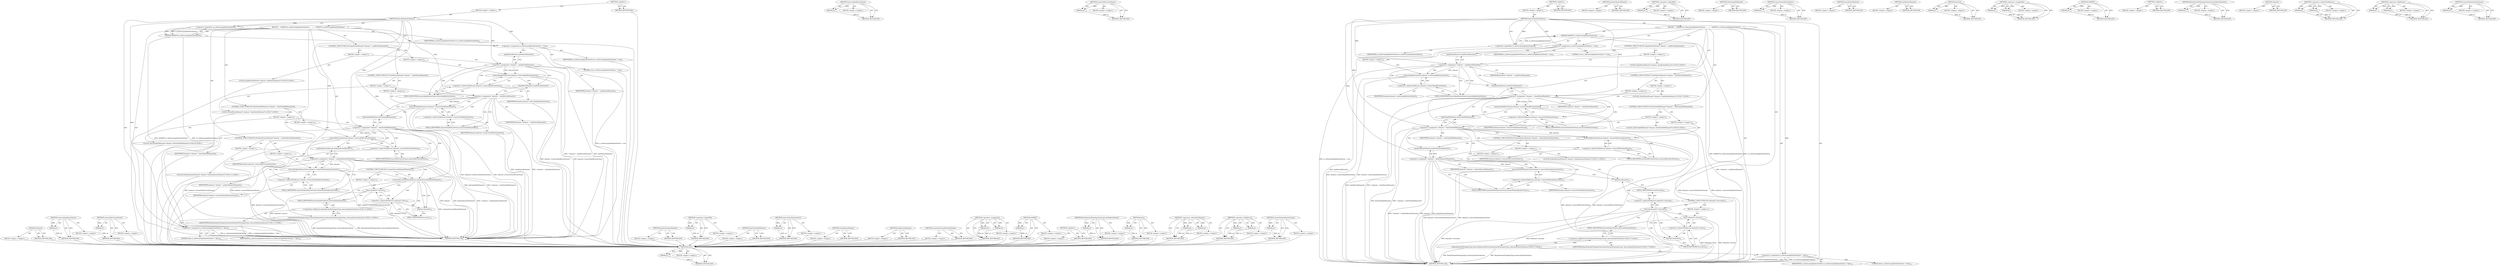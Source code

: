 digraph "removePickerIndicatorOwner" {
vulnerable_155 [label=<(METHOD,focus)>];
vulnerable_156 [label=<(PARAM,p1)>];
vulnerable_157 [label=<(BLOCK,&lt;empty&gt;,&lt;empty&gt;)>];
vulnerable_158 [label=<(METHOD_RETURN,ANY)>];
vulnerable_118 [label=<(METHOD,removeSpinButtonOwner)>];
vulnerable_119 [label=<(PARAM,p1)>];
vulnerable_120 [label=<(BLOCK,&lt;empty&gt;,&lt;empty&gt;)>];
vulnerable_121 [label=<(METHOD_RETURN,ANY)>];
vulnerable_137 [label=<(METHOD,removeEditControlOwner)>];
vulnerable_138 [label=<(PARAM,p1)>];
vulnerable_139 [label=<(BLOCK,&lt;empty&gt;,&lt;empty&gt;)>];
vulnerable_140 [label=<(METHOD_RETURN,ANY)>];
vulnerable_6 [label=<(METHOD,&lt;global&gt;)<SUB>1</SUB>>];
vulnerable_7 [label=<(BLOCK,&lt;empty&gt;,&lt;empty&gt;)<SUB>1</SUB>>];
vulnerable_8 [label=<(METHOD,destroyShadowSubtree)<SUB>1</SUB>>];
vulnerable_9 [label=<(BLOCK,{
    ASSERT(!m_isDestroyingShadowSubtree);
   ...,{
    ASSERT(!m_isDestroyingShadowSubtree);
   ...)<SUB>2</SUB>>];
vulnerable_10 [label=<(ASSERT,ASSERT(!m_isDestroyingShadowSubtree))<SUB>3</SUB>>];
vulnerable_11 [label=<(&lt;operator&gt;.logicalNot,!m_isDestroyingShadowSubtree)<SUB>3</SUB>>];
vulnerable_12 [label=<(IDENTIFIER,m_isDestroyingShadowSubtree,!m_isDestroyingShadowSubtree)<SUB>3</SUB>>];
vulnerable_13 [label=<(&lt;operator&gt;.assignment,m_isDestroyingShadowSubtree = true)<SUB>4</SUB>>];
vulnerable_14 [label=<(IDENTIFIER,m_isDestroyingShadowSubtree,m_isDestroyingShadowSubtree = true)<SUB>4</SUB>>];
vulnerable_15 [label=<(LITERAL,true,m_isDestroyingShadowSubtree = true)<SUB>4</SUB>>];
vulnerable_16 [label=<(CONTROL_STRUCTURE,IF,if (SpinButtonElement* element = spinButtonElement()))<SUB>5</SUB>>];
vulnerable_17 [label=<(BLOCK,&lt;empty&gt;,&lt;empty&gt;)<SUB>5</SUB>>];
vulnerable_18 [label="<(LOCAL,SpinButtonElement* element: SpinButtonElement*)<SUB>5</SUB>>"];
vulnerable_19 [label=<(&lt;operator&gt;.assignment,* element = spinButtonElement())<SUB>5</SUB>>];
vulnerable_20 [label=<(IDENTIFIER,element,* element = spinButtonElement())<SUB>5</SUB>>];
vulnerable_21 [label=<(spinButtonElement,spinButtonElement())<SUB>5</SUB>>];
vulnerable_22 [label=<(BLOCK,&lt;empty&gt;,&lt;empty&gt;)<SUB>6</SUB>>];
vulnerable_23 [label=<(removeSpinButtonOwner,element-&gt;removeSpinButtonOwner())<SUB>6</SUB>>];
vulnerable_24 [label=<(&lt;operator&gt;.indirectFieldAccess,element-&gt;removeSpinButtonOwner)<SUB>6</SUB>>];
vulnerable_25 [label=<(IDENTIFIER,element,element-&gt;removeSpinButtonOwner())<SUB>6</SUB>>];
vulnerable_26 [label=<(FIELD_IDENTIFIER,removeSpinButtonOwner,removeSpinButtonOwner)<SUB>6</SUB>>];
vulnerable_27 [label=<(CONTROL_STRUCTURE,IF,if (ClearButtonElement* element = clearButtonElement()))<SUB>7</SUB>>];
vulnerable_28 [label=<(BLOCK,&lt;empty&gt;,&lt;empty&gt;)<SUB>7</SUB>>];
vulnerable_29 [label="<(LOCAL,ClearButtonElement* element: ClearButtonElement*)<SUB>7</SUB>>"];
vulnerable_30 [label=<(&lt;operator&gt;.assignment,* element = clearButtonElement())<SUB>7</SUB>>];
vulnerable_31 [label=<(IDENTIFIER,element,* element = clearButtonElement())<SUB>7</SUB>>];
vulnerable_32 [label=<(clearButtonElement,clearButtonElement())<SUB>7</SUB>>];
vulnerable_33 [label=<(BLOCK,&lt;empty&gt;,&lt;empty&gt;)<SUB>8</SUB>>];
vulnerable_34 [label=<(removeClearButtonOwner,element-&gt;removeClearButtonOwner())<SUB>8</SUB>>];
vulnerable_35 [label=<(&lt;operator&gt;.indirectFieldAccess,element-&gt;removeClearButtonOwner)<SUB>8</SUB>>];
vulnerable_36 [label=<(IDENTIFIER,element,element-&gt;removeClearButtonOwner())<SUB>8</SUB>>];
vulnerable_37 [label=<(FIELD_IDENTIFIER,removeClearButtonOwner,removeClearButtonOwner)<SUB>8</SUB>>];
vulnerable_38 [label=<(CONTROL_STRUCTURE,IF,if (DateTimeEditElement* element = dateTimeEditElement()))<SUB>9</SUB>>];
vulnerable_39 [label=<(BLOCK,&lt;empty&gt;,&lt;empty&gt;)<SUB>9</SUB>>];
vulnerable_40 [label="<(LOCAL,DateTimeEditElement* element: DateTimeEditElement*)<SUB>9</SUB>>"];
vulnerable_41 [label=<(&lt;operator&gt;.assignment,* element = dateTimeEditElement())<SUB>9</SUB>>];
vulnerable_42 [label=<(IDENTIFIER,element,* element = dateTimeEditElement())<SUB>9</SUB>>];
vulnerable_43 [label=<(dateTimeEditElement,dateTimeEditElement())<SUB>9</SUB>>];
vulnerable_44 [label=<(BLOCK,&lt;empty&gt;,&lt;empty&gt;)<SUB>10</SUB>>];
vulnerable_45 [label=<(removeEditControlOwner,element-&gt;removeEditControlOwner())<SUB>10</SUB>>];
vulnerable_46 [label=<(&lt;operator&gt;.indirectFieldAccess,element-&gt;removeEditControlOwner)<SUB>10</SUB>>];
vulnerable_47 [label=<(IDENTIFIER,element,element-&gt;removeEditControlOwner())<SUB>10</SUB>>];
vulnerable_48 [label=<(FIELD_IDENTIFIER,removeEditControlOwner,removeEditControlOwner)<SUB>10</SUB>>];
vulnerable_49 [label=<(CONTROL_STRUCTURE,IF,if (PickerIndicatorElement* element = pickerIndicatorElement()))<SUB>11</SUB>>];
vulnerable_50 [label=<(BLOCK,&lt;empty&gt;,&lt;empty&gt;)<SUB>11</SUB>>];
vulnerable_51 [label="<(LOCAL,PickerIndicatorElement* element: PickerIndicatorElement*)<SUB>11</SUB>>"];
vulnerable_52 [label=<(&lt;operator&gt;.assignment,* element = pickerIndicatorElement())<SUB>11</SUB>>];
vulnerable_53 [label=<(IDENTIFIER,element,* element = pickerIndicatorElement())<SUB>11</SUB>>];
vulnerable_54 [label=<(pickerIndicatorElement,pickerIndicatorElement())<SUB>11</SUB>>];
vulnerable_55 [label=<(BLOCK,&lt;empty&gt;,&lt;empty&gt;)<SUB>12</SUB>>];
vulnerable_56 [label=<(removePickerIndicatorOwner,element-&gt;removePickerIndicatorOwner())<SUB>12</SUB>>];
vulnerable_57 [label=<(&lt;operator&gt;.indirectFieldAccess,element-&gt;removePickerIndicatorOwner)<SUB>12</SUB>>];
vulnerable_58 [label=<(IDENTIFIER,element,element-&gt;removePickerIndicatorOwner())<SUB>12</SUB>>];
vulnerable_59 [label=<(FIELD_IDENTIFIER,removePickerIndicatorOwner,removePickerIndicatorOwner)<SUB>12</SUB>>];
vulnerable_60 [label=<(CONTROL_STRUCTURE,IF,if (element()-&gt;focused()))<SUB>14</SUB>>];
vulnerable_61 [label=<(focused,element()-&gt;focused())<SUB>14</SUB>>];
vulnerable_62 [label=<(&lt;operator&gt;.indirectFieldAccess,element()-&gt;focused)<SUB>14</SUB>>];
vulnerable_63 [label=<(element,element())<SUB>14</SUB>>];
vulnerable_64 [label=<(FIELD_IDENTIFIER,focused,focused)<SUB>14</SUB>>];
vulnerable_65 [label=<(BLOCK,&lt;empty&gt;,&lt;empty&gt;)<SUB>15</SUB>>];
vulnerable_66 [label=<(focus,element()-&gt;focus())<SUB>15</SUB>>];
vulnerable_67 [label=<(&lt;operator&gt;.indirectFieldAccess,element()-&gt;focus)<SUB>15</SUB>>];
vulnerable_68 [label=<(element,element())<SUB>15</SUB>>];
vulnerable_69 [label=<(FIELD_IDENTIFIER,focus,focus)<SUB>15</SUB>>];
vulnerable_70 [label="<(BaseDateAndTimeInputType.destroyShadowSubtree,BaseDateAndTimeInputType::destroyShadowSubtree())<SUB>17</SUB>>"];
vulnerable_71 [label="<(&lt;operator&gt;.fieldAccess,BaseDateAndTimeInputType::destroyShadowSubtree)<SUB>17</SUB>>"];
vulnerable_72 [label="<(IDENTIFIER,BaseDateAndTimeInputType,BaseDateAndTimeInputType::destroyShadowSubtree())<SUB>17</SUB>>"];
vulnerable_73 [label=<(FIELD_IDENTIFIER,destroyShadowSubtree,destroyShadowSubtree)<SUB>17</SUB>>];
vulnerable_74 [label=<(&lt;operator&gt;.assignment,m_isDestroyingShadowSubtree = false)<SUB>18</SUB>>];
vulnerable_75 [label=<(IDENTIFIER,m_isDestroyingShadowSubtree,m_isDestroyingShadowSubtree = false)<SUB>18</SUB>>];
vulnerable_76 [label=<(LITERAL,false,m_isDestroyingShadowSubtree = false)<SUB>18</SUB>>];
vulnerable_77 [label=<(METHOD_RETURN,void)<SUB>1</SUB>>];
vulnerable_79 [label=<(METHOD_RETURN,ANY)<SUB>1</SUB>>];
vulnerable_141 [label=<(METHOD,pickerIndicatorElement)>];
vulnerable_142 [label=<(BLOCK,&lt;empty&gt;,&lt;empty&gt;)>];
vulnerable_143 [label=<(METHOD_RETURN,ANY)>];
vulnerable_106 [label=<(METHOD,&lt;operator&gt;.logicalNot)>];
vulnerable_107 [label=<(PARAM,p1)>];
vulnerable_108 [label=<(BLOCK,&lt;empty&gt;,&lt;empty&gt;)>];
vulnerable_109 [label=<(METHOD_RETURN,ANY)>];
vulnerable_134 [label=<(METHOD,dateTimeEditElement)>];
vulnerable_135 [label=<(BLOCK,&lt;empty&gt;,&lt;empty&gt;)>];
vulnerable_136 [label=<(METHOD_RETURN,ANY)>];
vulnerable_130 [label=<(METHOD,removeClearButtonOwner)>];
vulnerable_131 [label=<(PARAM,p1)>];
vulnerable_132 [label=<(BLOCK,&lt;empty&gt;,&lt;empty&gt;)>];
vulnerable_133 [label=<(METHOD_RETURN,ANY)>];
vulnerable_127 [label=<(METHOD,clearButtonElement)>];
vulnerable_128 [label=<(BLOCK,&lt;empty&gt;,&lt;empty&gt;)>];
vulnerable_129 [label=<(METHOD_RETURN,ANY)>];
vulnerable_115 [label=<(METHOD,spinButtonElement)>];
vulnerable_116 [label=<(BLOCK,&lt;empty&gt;,&lt;empty&gt;)>];
vulnerable_117 [label=<(METHOD_RETURN,ANY)>];
vulnerable_148 [label=<(METHOD,focused)>];
vulnerable_149 [label=<(PARAM,p1)>];
vulnerable_150 [label=<(BLOCK,&lt;empty&gt;,&lt;empty&gt;)>];
vulnerable_151 [label=<(METHOD_RETURN,ANY)>];
vulnerable_110 [label=<(METHOD,&lt;operator&gt;.assignment)>];
vulnerable_111 [label=<(PARAM,p1)>];
vulnerable_112 [label=<(PARAM,p2)>];
vulnerable_113 [label=<(BLOCK,&lt;empty&gt;,&lt;empty&gt;)>];
vulnerable_114 [label=<(METHOD_RETURN,ANY)>];
vulnerable_102 [label=<(METHOD,ASSERT)>];
vulnerable_103 [label=<(PARAM,p1)>];
vulnerable_104 [label=<(BLOCK,&lt;empty&gt;,&lt;empty&gt;)>];
vulnerable_105 [label=<(METHOD_RETURN,ANY)>];
vulnerable_96 [label=<(METHOD,&lt;global&gt;)<SUB>1</SUB>>];
vulnerable_97 [label=<(BLOCK,&lt;empty&gt;,&lt;empty&gt;)>];
vulnerable_98 [label=<(METHOD_RETURN,ANY)>];
vulnerable_159 [label=<(METHOD,BaseDateAndTimeInputType.destroyShadowSubtree)>];
vulnerable_160 [label=<(PARAM,p1)>];
vulnerable_161 [label=<(BLOCK,&lt;empty&gt;,&lt;empty&gt;)>];
vulnerable_162 [label=<(METHOD_RETURN,ANY)>];
vulnerable_152 [label=<(METHOD,element)>];
vulnerable_153 [label=<(BLOCK,&lt;empty&gt;,&lt;empty&gt;)>];
vulnerable_154 [label=<(METHOD_RETURN,ANY)>];
vulnerable_122 [label=<(METHOD,&lt;operator&gt;.indirectFieldAccess)>];
vulnerable_123 [label=<(PARAM,p1)>];
vulnerable_124 [label=<(PARAM,p2)>];
vulnerable_125 [label=<(BLOCK,&lt;empty&gt;,&lt;empty&gt;)>];
vulnerable_126 [label=<(METHOD_RETURN,ANY)>];
vulnerable_163 [label=<(METHOD,&lt;operator&gt;.fieldAccess)>];
vulnerable_164 [label=<(PARAM,p1)>];
vulnerable_165 [label=<(PARAM,p2)>];
vulnerable_166 [label=<(BLOCK,&lt;empty&gt;,&lt;empty&gt;)>];
vulnerable_167 [label=<(METHOD_RETURN,ANY)>];
vulnerable_144 [label=<(METHOD,removePickerIndicatorOwner)>];
vulnerable_145 [label=<(PARAM,p1)>];
vulnerable_146 [label=<(BLOCK,&lt;empty&gt;,&lt;empty&gt;)>];
vulnerable_147 [label=<(METHOD_RETURN,ANY)>];
fixed_152 [label=<(METHOD,element)>];
fixed_153 [label=<(BLOCK,&lt;empty&gt;,&lt;empty&gt;)>];
fixed_154 [label=<(METHOD_RETURN,ANY)>];
fixed_115 [label=<(METHOD,removeSpinButtonOwner)>];
fixed_116 [label=<(PARAM,p1)>];
fixed_117 [label=<(BLOCK,&lt;empty&gt;,&lt;empty&gt;)>];
fixed_118 [label=<(METHOD_RETURN,ANY)>];
fixed_134 [label=<(METHOD,removeEditControlOwner)>];
fixed_135 [label=<(PARAM,p1)>];
fixed_136 [label=<(BLOCK,&lt;empty&gt;,&lt;empty&gt;)>];
fixed_137 [label=<(METHOD_RETURN,ANY)>];
fixed_6 [label=<(METHOD,&lt;global&gt;)<SUB>1</SUB>>];
fixed_7 [label=<(BLOCK,&lt;empty&gt;,&lt;empty&gt;)<SUB>1</SUB>>];
fixed_8 [label=<(METHOD,destroyShadowSubtree)<SUB>1</SUB>>];
fixed_9 [label=<(BLOCK,{
    ASSERT(!m_isDestroyingShadowSubtree);
   ...,{
    ASSERT(!m_isDestroyingShadowSubtree);
   ...)<SUB>2</SUB>>];
fixed_10 [label=<(ASSERT,ASSERT(!m_isDestroyingShadowSubtree))<SUB>3</SUB>>];
fixed_11 [label=<(&lt;operator&gt;.logicalNot,!m_isDestroyingShadowSubtree)<SUB>3</SUB>>];
fixed_12 [label=<(IDENTIFIER,m_isDestroyingShadowSubtree,!m_isDestroyingShadowSubtree)<SUB>3</SUB>>];
fixed_13 [label=<(&lt;operator&gt;.assignment,m_isDestroyingShadowSubtree = true)<SUB>4</SUB>>];
fixed_14 [label=<(IDENTIFIER,m_isDestroyingShadowSubtree,m_isDestroyingShadowSubtree = true)<SUB>4</SUB>>];
fixed_15 [label=<(LITERAL,true,m_isDestroyingShadowSubtree = true)<SUB>4</SUB>>];
fixed_16 [label=<(CONTROL_STRUCTURE,IF,if (SpinButtonElement* element = spinButtonElement()))<SUB>5</SUB>>];
fixed_17 [label=<(BLOCK,&lt;empty&gt;,&lt;empty&gt;)<SUB>5</SUB>>];
fixed_18 [label="<(LOCAL,SpinButtonElement* element: SpinButtonElement*)<SUB>5</SUB>>"];
fixed_19 [label=<(&lt;operator&gt;.assignment,* element = spinButtonElement())<SUB>5</SUB>>];
fixed_20 [label=<(IDENTIFIER,element,* element = spinButtonElement())<SUB>5</SUB>>];
fixed_21 [label=<(spinButtonElement,spinButtonElement())<SUB>5</SUB>>];
fixed_22 [label=<(BLOCK,&lt;empty&gt;,&lt;empty&gt;)<SUB>6</SUB>>];
fixed_23 [label=<(removeSpinButtonOwner,element-&gt;removeSpinButtonOwner())<SUB>6</SUB>>];
fixed_24 [label=<(&lt;operator&gt;.indirectFieldAccess,element-&gt;removeSpinButtonOwner)<SUB>6</SUB>>];
fixed_25 [label=<(IDENTIFIER,element,element-&gt;removeSpinButtonOwner())<SUB>6</SUB>>];
fixed_26 [label=<(FIELD_IDENTIFIER,removeSpinButtonOwner,removeSpinButtonOwner)<SUB>6</SUB>>];
fixed_27 [label=<(CONTROL_STRUCTURE,IF,if (ClearButtonElement* element = clearButtonElement()))<SUB>7</SUB>>];
fixed_28 [label=<(BLOCK,&lt;empty&gt;,&lt;empty&gt;)<SUB>7</SUB>>];
fixed_29 [label="<(LOCAL,ClearButtonElement* element: ClearButtonElement*)<SUB>7</SUB>>"];
fixed_30 [label=<(&lt;operator&gt;.assignment,* element = clearButtonElement())<SUB>7</SUB>>];
fixed_31 [label=<(IDENTIFIER,element,* element = clearButtonElement())<SUB>7</SUB>>];
fixed_32 [label=<(clearButtonElement,clearButtonElement())<SUB>7</SUB>>];
fixed_33 [label=<(BLOCK,&lt;empty&gt;,&lt;empty&gt;)<SUB>8</SUB>>];
fixed_34 [label=<(removeClearButtonOwner,element-&gt;removeClearButtonOwner())<SUB>8</SUB>>];
fixed_35 [label=<(&lt;operator&gt;.indirectFieldAccess,element-&gt;removeClearButtonOwner)<SUB>8</SUB>>];
fixed_36 [label=<(IDENTIFIER,element,element-&gt;removeClearButtonOwner())<SUB>8</SUB>>];
fixed_37 [label=<(FIELD_IDENTIFIER,removeClearButtonOwner,removeClearButtonOwner)<SUB>8</SUB>>];
fixed_38 [label=<(CONTROL_STRUCTURE,IF,if (DateTimeEditElement* element = dateTimeEditElement()))<SUB>9</SUB>>];
fixed_39 [label=<(BLOCK,&lt;empty&gt;,&lt;empty&gt;)<SUB>9</SUB>>];
fixed_40 [label="<(LOCAL,DateTimeEditElement* element: DateTimeEditElement*)<SUB>9</SUB>>"];
fixed_41 [label=<(&lt;operator&gt;.assignment,* element = dateTimeEditElement())<SUB>9</SUB>>];
fixed_42 [label=<(IDENTIFIER,element,* element = dateTimeEditElement())<SUB>9</SUB>>];
fixed_43 [label=<(dateTimeEditElement,dateTimeEditElement())<SUB>9</SUB>>];
fixed_44 [label=<(BLOCK,&lt;empty&gt;,&lt;empty&gt;)<SUB>10</SUB>>];
fixed_45 [label=<(removeEditControlOwner,element-&gt;removeEditControlOwner())<SUB>10</SUB>>];
fixed_46 [label=<(&lt;operator&gt;.indirectFieldAccess,element-&gt;removeEditControlOwner)<SUB>10</SUB>>];
fixed_47 [label=<(IDENTIFIER,element,element-&gt;removeEditControlOwner())<SUB>10</SUB>>];
fixed_48 [label=<(FIELD_IDENTIFIER,removeEditControlOwner,removeEditControlOwner)<SUB>10</SUB>>];
fixed_49 [label=<(CONTROL_STRUCTURE,IF,if (PickerIndicatorElement* element = pickerIndicatorElement()))<SUB>11</SUB>>];
fixed_50 [label=<(BLOCK,&lt;empty&gt;,&lt;empty&gt;)<SUB>11</SUB>>];
fixed_51 [label="<(LOCAL,PickerIndicatorElement* element: PickerIndicatorElement*)<SUB>11</SUB>>"];
fixed_52 [label=<(&lt;operator&gt;.assignment,* element = pickerIndicatorElement())<SUB>11</SUB>>];
fixed_53 [label=<(IDENTIFIER,element,* element = pickerIndicatorElement())<SUB>11</SUB>>];
fixed_54 [label=<(pickerIndicatorElement,pickerIndicatorElement())<SUB>11</SUB>>];
fixed_55 [label=<(BLOCK,&lt;empty&gt;,&lt;empty&gt;)<SUB>12</SUB>>];
fixed_56 [label=<(removePickerIndicatorOwner,element-&gt;removePickerIndicatorOwner())<SUB>12</SUB>>];
fixed_57 [label=<(&lt;operator&gt;.indirectFieldAccess,element-&gt;removePickerIndicatorOwner)<SUB>12</SUB>>];
fixed_58 [label=<(IDENTIFIER,element,element-&gt;removePickerIndicatorOwner())<SUB>12</SUB>>];
fixed_59 [label=<(FIELD_IDENTIFIER,removePickerIndicatorOwner,removePickerIndicatorOwner)<SUB>12</SUB>>];
fixed_60 [label=<(CONTROL_STRUCTURE,IF,if (containsFocusedShadowElement()))<SUB>14</SUB>>];
fixed_61 [label=<(containsFocusedShadowElement,containsFocusedShadowElement())<SUB>14</SUB>>];
fixed_62 [label=<(BLOCK,&lt;empty&gt;,&lt;empty&gt;)<SUB>15</SUB>>];
fixed_63 [label=<(focus,element()-&gt;focus())<SUB>15</SUB>>];
fixed_64 [label=<(&lt;operator&gt;.indirectFieldAccess,element()-&gt;focus)<SUB>15</SUB>>];
fixed_65 [label=<(element,element())<SUB>15</SUB>>];
fixed_66 [label=<(FIELD_IDENTIFIER,focus,focus)<SUB>15</SUB>>];
fixed_67 [label="<(BaseDateAndTimeInputType.destroyShadowSubtree,BaseDateAndTimeInputType::destroyShadowSubtree())<SUB>17</SUB>>"];
fixed_68 [label="<(&lt;operator&gt;.fieldAccess,BaseDateAndTimeInputType::destroyShadowSubtree)<SUB>17</SUB>>"];
fixed_69 [label="<(IDENTIFIER,BaseDateAndTimeInputType,BaseDateAndTimeInputType::destroyShadowSubtree())<SUB>17</SUB>>"];
fixed_70 [label=<(FIELD_IDENTIFIER,destroyShadowSubtree,destroyShadowSubtree)<SUB>17</SUB>>];
fixed_71 [label=<(&lt;operator&gt;.assignment,m_isDestroyingShadowSubtree = false)<SUB>18</SUB>>];
fixed_72 [label=<(IDENTIFIER,m_isDestroyingShadowSubtree,m_isDestroyingShadowSubtree = false)<SUB>18</SUB>>];
fixed_73 [label=<(LITERAL,false,m_isDestroyingShadowSubtree = false)<SUB>18</SUB>>];
fixed_74 [label=<(METHOD_RETURN,void)<SUB>1</SUB>>];
fixed_76 [label=<(METHOD_RETURN,ANY)<SUB>1</SUB>>];
fixed_138 [label=<(METHOD,pickerIndicatorElement)>];
fixed_139 [label=<(BLOCK,&lt;empty&gt;,&lt;empty&gt;)>];
fixed_140 [label=<(METHOD_RETURN,ANY)>];
fixed_103 [label=<(METHOD,&lt;operator&gt;.logicalNot)>];
fixed_104 [label=<(PARAM,p1)>];
fixed_105 [label=<(BLOCK,&lt;empty&gt;,&lt;empty&gt;)>];
fixed_106 [label=<(METHOD_RETURN,ANY)>];
fixed_131 [label=<(METHOD,dateTimeEditElement)>];
fixed_132 [label=<(BLOCK,&lt;empty&gt;,&lt;empty&gt;)>];
fixed_133 [label=<(METHOD_RETURN,ANY)>];
fixed_127 [label=<(METHOD,removeClearButtonOwner)>];
fixed_128 [label=<(PARAM,p1)>];
fixed_129 [label=<(BLOCK,&lt;empty&gt;,&lt;empty&gt;)>];
fixed_130 [label=<(METHOD_RETURN,ANY)>];
fixed_124 [label=<(METHOD,clearButtonElement)>];
fixed_125 [label=<(BLOCK,&lt;empty&gt;,&lt;empty&gt;)>];
fixed_126 [label=<(METHOD_RETURN,ANY)>];
fixed_112 [label=<(METHOD,spinButtonElement)>];
fixed_113 [label=<(BLOCK,&lt;empty&gt;,&lt;empty&gt;)>];
fixed_114 [label=<(METHOD_RETURN,ANY)>];
fixed_145 [label=<(METHOD,containsFocusedShadowElement)>];
fixed_146 [label=<(BLOCK,&lt;empty&gt;,&lt;empty&gt;)>];
fixed_147 [label=<(METHOD_RETURN,ANY)>];
fixed_107 [label=<(METHOD,&lt;operator&gt;.assignment)>];
fixed_108 [label=<(PARAM,p1)>];
fixed_109 [label=<(PARAM,p2)>];
fixed_110 [label=<(BLOCK,&lt;empty&gt;,&lt;empty&gt;)>];
fixed_111 [label=<(METHOD_RETURN,ANY)>];
fixed_99 [label=<(METHOD,ASSERT)>];
fixed_100 [label=<(PARAM,p1)>];
fixed_101 [label=<(BLOCK,&lt;empty&gt;,&lt;empty&gt;)>];
fixed_102 [label=<(METHOD_RETURN,ANY)>];
fixed_93 [label=<(METHOD,&lt;global&gt;)<SUB>1</SUB>>];
fixed_94 [label=<(BLOCK,&lt;empty&gt;,&lt;empty&gt;)>];
fixed_95 [label=<(METHOD_RETURN,ANY)>];
fixed_155 [label=<(METHOD,BaseDateAndTimeInputType.destroyShadowSubtree)>];
fixed_156 [label=<(PARAM,p1)>];
fixed_157 [label=<(BLOCK,&lt;empty&gt;,&lt;empty&gt;)>];
fixed_158 [label=<(METHOD_RETURN,ANY)>];
fixed_148 [label=<(METHOD,focus)>];
fixed_149 [label=<(PARAM,p1)>];
fixed_150 [label=<(BLOCK,&lt;empty&gt;,&lt;empty&gt;)>];
fixed_151 [label=<(METHOD_RETURN,ANY)>];
fixed_119 [label=<(METHOD,&lt;operator&gt;.indirectFieldAccess)>];
fixed_120 [label=<(PARAM,p1)>];
fixed_121 [label=<(PARAM,p2)>];
fixed_122 [label=<(BLOCK,&lt;empty&gt;,&lt;empty&gt;)>];
fixed_123 [label=<(METHOD_RETURN,ANY)>];
fixed_159 [label=<(METHOD,&lt;operator&gt;.fieldAccess)>];
fixed_160 [label=<(PARAM,p1)>];
fixed_161 [label=<(PARAM,p2)>];
fixed_162 [label=<(BLOCK,&lt;empty&gt;,&lt;empty&gt;)>];
fixed_163 [label=<(METHOD_RETURN,ANY)>];
fixed_141 [label=<(METHOD,removePickerIndicatorOwner)>];
fixed_142 [label=<(PARAM,p1)>];
fixed_143 [label=<(BLOCK,&lt;empty&gt;,&lt;empty&gt;)>];
fixed_144 [label=<(METHOD_RETURN,ANY)>];
vulnerable_155 -> vulnerable_156  [key=0, label="AST: "];
vulnerable_155 -> vulnerable_156  [key=1, label="DDG: "];
vulnerable_155 -> vulnerable_157  [key=0, label="AST: "];
vulnerable_155 -> vulnerable_158  [key=0, label="AST: "];
vulnerable_155 -> vulnerable_158  [key=1, label="CFG: "];
vulnerable_156 -> vulnerable_158  [key=0, label="DDG: p1"];
vulnerable_118 -> vulnerable_119  [key=0, label="AST: "];
vulnerable_118 -> vulnerable_119  [key=1, label="DDG: "];
vulnerable_118 -> vulnerable_120  [key=0, label="AST: "];
vulnerable_118 -> vulnerable_121  [key=0, label="AST: "];
vulnerable_118 -> vulnerable_121  [key=1, label="CFG: "];
vulnerable_119 -> vulnerable_121  [key=0, label="DDG: p1"];
vulnerable_137 -> vulnerable_138  [key=0, label="AST: "];
vulnerable_137 -> vulnerable_138  [key=1, label="DDG: "];
vulnerable_137 -> vulnerable_139  [key=0, label="AST: "];
vulnerable_137 -> vulnerable_140  [key=0, label="AST: "];
vulnerable_137 -> vulnerable_140  [key=1, label="CFG: "];
vulnerable_138 -> vulnerable_140  [key=0, label="DDG: p1"];
vulnerable_6 -> vulnerable_7  [key=0, label="AST: "];
vulnerable_6 -> vulnerable_79  [key=0, label="AST: "];
vulnerable_6 -> vulnerable_79  [key=1, label="CFG: "];
vulnerable_7 -> vulnerable_8  [key=0, label="AST: "];
vulnerable_8 -> vulnerable_9  [key=0, label="AST: "];
vulnerable_8 -> vulnerable_77  [key=0, label="AST: "];
vulnerable_8 -> vulnerable_11  [key=0, label="CFG: "];
vulnerable_8 -> vulnerable_11  [key=1, label="DDG: "];
vulnerable_8 -> vulnerable_13  [key=0, label="DDG: "];
vulnerable_8 -> vulnerable_74  [key=0, label="DDG: "];
vulnerable_8 -> vulnerable_19  [key=0, label="DDG: "];
vulnerable_8 -> vulnerable_30  [key=0, label="DDG: "];
vulnerable_8 -> vulnerable_41  [key=0, label="DDG: "];
vulnerable_8 -> vulnerable_52  [key=0, label="DDG: "];
vulnerable_9 -> vulnerable_10  [key=0, label="AST: "];
vulnerable_9 -> vulnerable_13  [key=0, label="AST: "];
vulnerable_9 -> vulnerable_16  [key=0, label="AST: "];
vulnerable_9 -> vulnerable_27  [key=0, label="AST: "];
vulnerable_9 -> vulnerable_38  [key=0, label="AST: "];
vulnerable_9 -> vulnerable_49  [key=0, label="AST: "];
vulnerable_9 -> vulnerable_60  [key=0, label="AST: "];
vulnerable_9 -> vulnerable_70  [key=0, label="AST: "];
vulnerable_9 -> vulnerable_74  [key=0, label="AST: "];
vulnerable_10 -> vulnerable_11  [key=0, label="AST: "];
vulnerable_10 -> vulnerable_13  [key=0, label="CFG: "];
vulnerable_10 -> vulnerable_77  [key=0, label="DDG: !m_isDestroyingShadowSubtree"];
vulnerable_10 -> vulnerable_77  [key=1, label="DDG: ASSERT(!m_isDestroyingShadowSubtree)"];
vulnerable_11 -> vulnerable_12  [key=0, label="AST: "];
vulnerable_11 -> vulnerable_10  [key=0, label="CFG: "];
vulnerable_11 -> vulnerable_10  [key=1, label="DDG: m_isDestroyingShadowSubtree"];
vulnerable_13 -> vulnerable_14  [key=0, label="AST: "];
vulnerable_13 -> vulnerable_15  [key=0, label="AST: "];
vulnerable_13 -> vulnerable_21  [key=0, label="CFG: "];
vulnerable_13 -> vulnerable_77  [key=0, label="DDG: m_isDestroyingShadowSubtree = true"];
vulnerable_16 -> vulnerable_17  [key=0, label="AST: "];
vulnerable_16 -> vulnerable_22  [key=0, label="AST: "];
vulnerable_17 -> vulnerable_18  [key=0, label="AST: "];
vulnerable_17 -> vulnerable_19  [key=0, label="AST: "];
vulnerable_19 -> vulnerable_20  [key=0, label="AST: "];
vulnerable_19 -> vulnerable_21  [key=0, label="AST: "];
vulnerable_19 -> vulnerable_26  [key=0, label="CFG: "];
vulnerable_19 -> vulnerable_26  [key=1, label="CDG: "];
vulnerable_19 -> vulnerable_32  [key=0, label="CFG: "];
vulnerable_19 -> vulnerable_77  [key=0, label="DDG: spinButtonElement()"];
vulnerable_19 -> vulnerable_77  [key=1, label="DDG: * element = spinButtonElement()"];
vulnerable_19 -> vulnerable_23  [key=0, label="DDG: element"];
vulnerable_19 -> vulnerable_23  [key=1, label="CDG: "];
vulnerable_19 -> vulnerable_24  [key=0, label="CDG: "];
vulnerable_21 -> vulnerable_19  [key=0, label="CFG: "];
vulnerable_22 -> vulnerable_23  [key=0, label="AST: "];
vulnerable_23 -> vulnerable_24  [key=0, label="AST: "];
vulnerable_23 -> vulnerable_32  [key=0, label="CFG: "];
vulnerable_23 -> vulnerable_77  [key=0, label="DDG: element-&gt;removeSpinButtonOwner"];
vulnerable_23 -> vulnerable_77  [key=1, label="DDG: element-&gt;removeSpinButtonOwner()"];
vulnerable_24 -> vulnerable_25  [key=0, label="AST: "];
vulnerable_24 -> vulnerable_26  [key=0, label="AST: "];
vulnerable_24 -> vulnerable_23  [key=0, label="CFG: "];
vulnerable_26 -> vulnerable_24  [key=0, label="CFG: "];
vulnerable_27 -> vulnerable_28  [key=0, label="AST: "];
vulnerable_27 -> vulnerable_33  [key=0, label="AST: "];
vulnerable_28 -> vulnerable_29  [key=0, label="AST: "];
vulnerable_28 -> vulnerable_30  [key=0, label="AST: "];
vulnerable_30 -> vulnerable_31  [key=0, label="AST: "];
vulnerable_30 -> vulnerable_32  [key=0, label="AST: "];
vulnerable_30 -> vulnerable_37  [key=0, label="CFG: "];
vulnerable_30 -> vulnerable_37  [key=1, label="CDG: "];
vulnerable_30 -> vulnerable_43  [key=0, label="CFG: "];
vulnerable_30 -> vulnerable_77  [key=0, label="DDG: clearButtonElement()"];
vulnerable_30 -> vulnerable_77  [key=1, label="DDG: * element = clearButtonElement()"];
vulnerable_30 -> vulnerable_34  [key=0, label="DDG: element"];
vulnerable_30 -> vulnerable_34  [key=1, label="CDG: "];
vulnerable_30 -> vulnerable_35  [key=0, label="CDG: "];
vulnerable_32 -> vulnerable_30  [key=0, label="CFG: "];
vulnerable_33 -> vulnerable_34  [key=0, label="AST: "];
vulnerable_34 -> vulnerable_35  [key=0, label="AST: "];
vulnerable_34 -> vulnerable_43  [key=0, label="CFG: "];
vulnerable_34 -> vulnerable_77  [key=0, label="DDG: element-&gt;removeClearButtonOwner"];
vulnerable_34 -> vulnerable_77  [key=1, label="DDG: element-&gt;removeClearButtonOwner()"];
vulnerable_35 -> vulnerable_36  [key=0, label="AST: "];
vulnerable_35 -> vulnerable_37  [key=0, label="AST: "];
vulnerable_35 -> vulnerable_34  [key=0, label="CFG: "];
vulnerable_37 -> vulnerable_35  [key=0, label="CFG: "];
vulnerable_38 -> vulnerable_39  [key=0, label="AST: "];
vulnerable_38 -> vulnerable_44  [key=0, label="AST: "];
vulnerable_39 -> vulnerable_40  [key=0, label="AST: "];
vulnerable_39 -> vulnerable_41  [key=0, label="AST: "];
vulnerable_41 -> vulnerable_42  [key=0, label="AST: "];
vulnerable_41 -> vulnerable_43  [key=0, label="AST: "];
vulnerable_41 -> vulnerable_48  [key=0, label="CFG: "];
vulnerable_41 -> vulnerable_48  [key=1, label="CDG: "];
vulnerable_41 -> vulnerable_54  [key=0, label="CFG: "];
vulnerable_41 -> vulnerable_77  [key=0, label="DDG: dateTimeEditElement()"];
vulnerable_41 -> vulnerable_77  [key=1, label="DDG: * element = dateTimeEditElement()"];
vulnerable_41 -> vulnerable_45  [key=0, label="DDG: element"];
vulnerable_41 -> vulnerable_45  [key=1, label="CDG: "];
vulnerable_41 -> vulnerable_46  [key=0, label="CDG: "];
vulnerable_43 -> vulnerable_41  [key=0, label="CFG: "];
vulnerable_44 -> vulnerable_45  [key=0, label="AST: "];
vulnerable_45 -> vulnerable_46  [key=0, label="AST: "];
vulnerable_45 -> vulnerable_54  [key=0, label="CFG: "];
vulnerable_45 -> vulnerable_77  [key=0, label="DDG: element-&gt;removeEditControlOwner"];
vulnerable_45 -> vulnerable_77  [key=1, label="DDG: element-&gt;removeEditControlOwner()"];
vulnerable_46 -> vulnerable_47  [key=0, label="AST: "];
vulnerable_46 -> vulnerable_48  [key=0, label="AST: "];
vulnerable_46 -> vulnerable_45  [key=0, label="CFG: "];
vulnerable_48 -> vulnerable_46  [key=0, label="CFG: "];
vulnerable_49 -> vulnerable_50  [key=0, label="AST: "];
vulnerable_49 -> vulnerable_55  [key=0, label="AST: "];
vulnerable_50 -> vulnerable_51  [key=0, label="AST: "];
vulnerable_50 -> vulnerable_52  [key=0, label="AST: "];
vulnerable_52 -> vulnerable_53  [key=0, label="AST: "];
vulnerable_52 -> vulnerable_54  [key=0, label="AST: "];
vulnerable_52 -> vulnerable_63  [key=0, label="CFG: "];
vulnerable_52 -> vulnerable_59  [key=0, label="CFG: "];
vulnerable_52 -> vulnerable_59  [key=1, label="CDG: "];
vulnerable_52 -> vulnerable_77  [key=0, label="DDG: element"];
vulnerable_52 -> vulnerable_77  [key=1, label="DDG: pickerIndicatorElement()"];
vulnerable_52 -> vulnerable_77  [key=2, label="DDG: * element = pickerIndicatorElement()"];
vulnerable_52 -> vulnerable_56  [key=0, label="DDG: element"];
vulnerable_52 -> vulnerable_56  [key=1, label="CDG: "];
vulnerable_52 -> vulnerable_57  [key=0, label="CDG: "];
vulnerable_54 -> vulnerable_52  [key=0, label="CFG: "];
vulnerable_55 -> vulnerable_56  [key=0, label="AST: "];
vulnerable_56 -> vulnerable_57  [key=0, label="AST: "];
vulnerable_56 -> vulnerable_63  [key=0, label="CFG: "];
vulnerable_56 -> vulnerable_77  [key=0, label="DDG: element-&gt;removePickerIndicatorOwner"];
vulnerable_56 -> vulnerable_77  [key=1, label="DDG: element-&gt;removePickerIndicatorOwner()"];
vulnerable_57 -> vulnerable_58  [key=0, label="AST: "];
vulnerable_57 -> vulnerable_59  [key=0, label="AST: "];
vulnerable_57 -> vulnerable_56  [key=0, label="CFG: "];
vulnerable_59 -> vulnerable_57  [key=0, label="CFG: "];
vulnerable_60 -> vulnerable_61  [key=0, label="AST: "];
vulnerable_60 -> vulnerable_65  [key=0, label="AST: "];
vulnerable_61 -> vulnerable_62  [key=0, label="AST: "];
vulnerable_61 -> vulnerable_68  [key=0, label="CFG: "];
vulnerable_61 -> vulnerable_68  [key=1, label="CDG: "];
vulnerable_61 -> vulnerable_73  [key=0, label="CFG: "];
vulnerable_61 -> vulnerable_77  [key=0, label="DDG: element()-&gt;focused"];
vulnerable_61 -> vulnerable_77  [key=1, label="DDG: element()-&gt;focused()"];
vulnerable_61 -> vulnerable_66  [key=0, label="CDG: "];
vulnerable_61 -> vulnerable_69  [key=0, label="CDG: "];
vulnerable_61 -> vulnerable_67  [key=0, label="CDG: "];
vulnerable_62 -> vulnerable_63  [key=0, label="AST: "];
vulnerable_62 -> vulnerable_64  [key=0, label="AST: "];
vulnerable_62 -> vulnerable_61  [key=0, label="CFG: "];
vulnerable_63 -> vulnerable_64  [key=0, label="CFG: "];
vulnerable_64 -> vulnerable_62  [key=0, label="CFG: "];
vulnerable_65 -> vulnerable_66  [key=0, label="AST: "];
vulnerable_66 -> vulnerable_67  [key=0, label="AST: "];
vulnerable_66 -> vulnerable_73  [key=0, label="CFG: "];
vulnerable_66 -> vulnerable_77  [key=0, label="DDG: element()-&gt;focus"];
vulnerable_66 -> vulnerable_77  [key=1, label="DDG: element()-&gt;focus()"];
vulnerable_67 -> vulnerable_68  [key=0, label="AST: "];
vulnerable_67 -> vulnerable_69  [key=0, label="AST: "];
vulnerable_67 -> vulnerable_66  [key=0, label="CFG: "];
vulnerable_68 -> vulnerable_69  [key=0, label="CFG: "];
vulnerable_69 -> vulnerable_67  [key=0, label="CFG: "];
vulnerable_70 -> vulnerable_71  [key=0, label="AST: "];
vulnerable_70 -> vulnerable_74  [key=0, label="CFG: "];
vulnerable_70 -> vulnerable_77  [key=0, label="DDG: BaseDateAndTimeInputType::destroyShadowSubtree"];
vulnerable_70 -> vulnerable_77  [key=1, label="DDG: BaseDateAndTimeInputType::destroyShadowSubtree()"];
vulnerable_71 -> vulnerable_72  [key=0, label="AST: "];
vulnerable_71 -> vulnerable_73  [key=0, label="AST: "];
vulnerable_71 -> vulnerable_70  [key=0, label="CFG: "];
vulnerable_73 -> vulnerable_71  [key=0, label="CFG: "];
vulnerable_74 -> vulnerable_75  [key=0, label="AST: "];
vulnerable_74 -> vulnerable_76  [key=0, label="AST: "];
vulnerable_74 -> vulnerable_77  [key=0, label="CFG: "];
vulnerable_74 -> vulnerable_77  [key=1, label="DDG: m_isDestroyingShadowSubtree"];
vulnerable_74 -> vulnerable_77  [key=2, label="DDG: m_isDestroyingShadowSubtree = false"];
vulnerable_141 -> vulnerable_142  [key=0, label="AST: "];
vulnerable_141 -> vulnerable_143  [key=0, label="AST: "];
vulnerable_141 -> vulnerable_143  [key=1, label="CFG: "];
vulnerable_106 -> vulnerable_107  [key=0, label="AST: "];
vulnerable_106 -> vulnerable_107  [key=1, label="DDG: "];
vulnerable_106 -> vulnerable_108  [key=0, label="AST: "];
vulnerable_106 -> vulnerable_109  [key=0, label="AST: "];
vulnerable_106 -> vulnerable_109  [key=1, label="CFG: "];
vulnerable_107 -> vulnerable_109  [key=0, label="DDG: p1"];
vulnerable_134 -> vulnerable_135  [key=0, label="AST: "];
vulnerable_134 -> vulnerable_136  [key=0, label="AST: "];
vulnerable_134 -> vulnerable_136  [key=1, label="CFG: "];
vulnerable_130 -> vulnerable_131  [key=0, label="AST: "];
vulnerable_130 -> vulnerable_131  [key=1, label="DDG: "];
vulnerable_130 -> vulnerable_132  [key=0, label="AST: "];
vulnerable_130 -> vulnerable_133  [key=0, label="AST: "];
vulnerable_130 -> vulnerable_133  [key=1, label="CFG: "];
vulnerable_131 -> vulnerable_133  [key=0, label="DDG: p1"];
vulnerable_127 -> vulnerable_128  [key=0, label="AST: "];
vulnerable_127 -> vulnerable_129  [key=0, label="AST: "];
vulnerable_127 -> vulnerable_129  [key=1, label="CFG: "];
vulnerable_115 -> vulnerable_116  [key=0, label="AST: "];
vulnerable_115 -> vulnerable_117  [key=0, label="AST: "];
vulnerable_115 -> vulnerable_117  [key=1, label="CFG: "];
vulnerable_148 -> vulnerable_149  [key=0, label="AST: "];
vulnerable_148 -> vulnerable_149  [key=1, label="DDG: "];
vulnerable_148 -> vulnerable_150  [key=0, label="AST: "];
vulnerable_148 -> vulnerable_151  [key=0, label="AST: "];
vulnerable_148 -> vulnerable_151  [key=1, label="CFG: "];
vulnerable_149 -> vulnerable_151  [key=0, label="DDG: p1"];
vulnerable_110 -> vulnerable_111  [key=0, label="AST: "];
vulnerable_110 -> vulnerable_111  [key=1, label="DDG: "];
vulnerable_110 -> vulnerable_113  [key=0, label="AST: "];
vulnerable_110 -> vulnerable_112  [key=0, label="AST: "];
vulnerable_110 -> vulnerable_112  [key=1, label="DDG: "];
vulnerable_110 -> vulnerable_114  [key=0, label="AST: "];
vulnerable_110 -> vulnerable_114  [key=1, label="CFG: "];
vulnerable_111 -> vulnerable_114  [key=0, label="DDG: p1"];
vulnerable_112 -> vulnerable_114  [key=0, label="DDG: p2"];
vulnerable_102 -> vulnerable_103  [key=0, label="AST: "];
vulnerable_102 -> vulnerable_103  [key=1, label="DDG: "];
vulnerable_102 -> vulnerable_104  [key=0, label="AST: "];
vulnerable_102 -> vulnerable_105  [key=0, label="AST: "];
vulnerable_102 -> vulnerable_105  [key=1, label="CFG: "];
vulnerable_103 -> vulnerable_105  [key=0, label="DDG: p1"];
vulnerable_96 -> vulnerable_97  [key=0, label="AST: "];
vulnerable_96 -> vulnerable_98  [key=0, label="AST: "];
vulnerable_96 -> vulnerable_98  [key=1, label="CFG: "];
vulnerable_159 -> vulnerable_160  [key=0, label="AST: "];
vulnerable_159 -> vulnerable_160  [key=1, label="DDG: "];
vulnerable_159 -> vulnerable_161  [key=0, label="AST: "];
vulnerable_159 -> vulnerable_162  [key=0, label="AST: "];
vulnerable_159 -> vulnerable_162  [key=1, label="CFG: "];
vulnerable_160 -> vulnerable_162  [key=0, label="DDG: p1"];
vulnerable_152 -> vulnerable_153  [key=0, label="AST: "];
vulnerable_152 -> vulnerable_154  [key=0, label="AST: "];
vulnerable_152 -> vulnerable_154  [key=1, label="CFG: "];
vulnerable_122 -> vulnerable_123  [key=0, label="AST: "];
vulnerable_122 -> vulnerable_123  [key=1, label="DDG: "];
vulnerable_122 -> vulnerable_125  [key=0, label="AST: "];
vulnerable_122 -> vulnerable_124  [key=0, label="AST: "];
vulnerable_122 -> vulnerable_124  [key=1, label="DDG: "];
vulnerable_122 -> vulnerable_126  [key=0, label="AST: "];
vulnerable_122 -> vulnerable_126  [key=1, label="CFG: "];
vulnerable_123 -> vulnerable_126  [key=0, label="DDG: p1"];
vulnerable_124 -> vulnerable_126  [key=0, label="DDG: p2"];
vulnerable_163 -> vulnerable_164  [key=0, label="AST: "];
vulnerable_163 -> vulnerable_164  [key=1, label="DDG: "];
vulnerable_163 -> vulnerable_166  [key=0, label="AST: "];
vulnerable_163 -> vulnerable_165  [key=0, label="AST: "];
vulnerable_163 -> vulnerable_165  [key=1, label="DDG: "];
vulnerable_163 -> vulnerable_167  [key=0, label="AST: "];
vulnerable_163 -> vulnerable_167  [key=1, label="CFG: "];
vulnerable_164 -> vulnerable_167  [key=0, label="DDG: p1"];
vulnerable_165 -> vulnerable_167  [key=0, label="DDG: p2"];
vulnerable_144 -> vulnerable_145  [key=0, label="AST: "];
vulnerable_144 -> vulnerable_145  [key=1, label="DDG: "];
vulnerable_144 -> vulnerable_146  [key=0, label="AST: "];
vulnerable_144 -> vulnerable_147  [key=0, label="AST: "];
vulnerable_144 -> vulnerable_147  [key=1, label="CFG: "];
vulnerable_145 -> vulnerable_147  [key=0, label="DDG: p1"];
fixed_152 -> fixed_153  [key=0, label="AST: "];
fixed_152 -> fixed_154  [key=0, label="AST: "];
fixed_152 -> fixed_154  [key=1, label="CFG: "];
fixed_153 -> vulnerable_155  [key=0];
fixed_154 -> vulnerable_155  [key=0];
fixed_115 -> fixed_116  [key=0, label="AST: "];
fixed_115 -> fixed_116  [key=1, label="DDG: "];
fixed_115 -> fixed_117  [key=0, label="AST: "];
fixed_115 -> fixed_118  [key=0, label="AST: "];
fixed_115 -> fixed_118  [key=1, label="CFG: "];
fixed_116 -> fixed_118  [key=0, label="DDG: p1"];
fixed_117 -> vulnerable_155  [key=0];
fixed_118 -> vulnerable_155  [key=0];
fixed_134 -> fixed_135  [key=0, label="AST: "];
fixed_134 -> fixed_135  [key=1, label="DDG: "];
fixed_134 -> fixed_136  [key=0, label="AST: "];
fixed_134 -> fixed_137  [key=0, label="AST: "];
fixed_134 -> fixed_137  [key=1, label="CFG: "];
fixed_135 -> fixed_137  [key=0, label="DDG: p1"];
fixed_136 -> vulnerable_155  [key=0];
fixed_137 -> vulnerable_155  [key=0];
fixed_6 -> fixed_7  [key=0, label="AST: "];
fixed_6 -> fixed_76  [key=0, label="AST: "];
fixed_6 -> fixed_76  [key=1, label="CFG: "];
fixed_7 -> fixed_8  [key=0, label="AST: "];
fixed_8 -> fixed_9  [key=0, label="AST: "];
fixed_8 -> fixed_74  [key=0, label="AST: "];
fixed_8 -> fixed_11  [key=0, label="CFG: "];
fixed_8 -> fixed_11  [key=1, label="DDG: "];
fixed_8 -> fixed_13  [key=0, label="DDG: "];
fixed_8 -> fixed_71  [key=0, label="DDG: "];
fixed_8 -> fixed_61  [key=0, label="DDG: "];
fixed_8 -> fixed_19  [key=0, label="DDG: "];
fixed_8 -> fixed_30  [key=0, label="DDG: "];
fixed_8 -> fixed_41  [key=0, label="DDG: "];
fixed_8 -> fixed_52  [key=0, label="DDG: "];
fixed_9 -> fixed_10  [key=0, label="AST: "];
fixed_9 -> fixed_13  [key=0, label="AST: "];
fixed_9 -> fixed_16  [key=0, label="AST: "];
fixed_9 -> fixed_27  [key=0, label="AST: "];
fixed_9 -> fixed_38  [key=0, label="AST: "];
fixed_9 -> fixed_49  [key=0, label="AST: "];
fixed_9 -> fixed_60  [key=0, label="AST: "];
fixed_9 -> fixed_67  [key=0, label="AST: "];
fixed_9 -> fixed_71  [key=0, label="AST: "];
fixed_10 -> fixed_11  [key=0, label="AST: "];
fixed_10 -> fixed_13  [key=0, label="CFG: "];
fixed_10 -> fixed_74  [key=0, label="DDG: !m_isDestroyingShadowSubtree"];
fixed_10 -> fixed_74  [key=1, label="DDG: ASSERT(!m_isDestroyingShadowSubtree)"];
fixed_11 -> fixed_12  [key=0, label="AST: "];
fixed_11 -> fixed_10  [key=0, label="CFG: "];
fixed_11 -> fixed_10  [key=1, label="DDG: m_isDestroyingShadowSubtree"];
fixed_12 -> vulnerable_155  [key=0];
fixed_13 -> fixed_14  [key=0, label="AST: "];
fixed_13 -> fixed_15  [key=0, label="AST: "];
fixed_13 -> fixed_21  [key=0, label="CFG: "];
fixed_13 -> fixed_74  [key=0, label="DDG: m_isDestroyingShadowSubtree = true"];
fixed_14 -> vulnerable_155  [key=0];
fixed_15 -> vulnerable_155  [key=0];
fixed_16 -> fixed_17  [key=0, label="AST: "];
fixed_16 -> fixed_22  [key=0, label="AST: "];
fixed_17 -> fixed_18  [key=0, label="AST: "];
fixed_17 -> fixed_19  [key=0, label="AST: "];
fixed_18 -> vulnerable_155  [key=0];
fixed_19 -> fixed_20  [key=0, label="AST: "];
fixed_19 -> fixed_21  [key=0, label="AST: "];
fixed_19 -> fixed_26  [key=0, label="CFG: "];
fixed_19 -> fixed_26  [key=1, label="CDG: "];
fixed_19 -> fixed_32  [key=0, label="CFG: "];
fixed_19 -> fixed_74  [key=0, label="DDG: spinButtonElement()"];
fixed_19 -> fixed_74  [key=1, label="DDG: * element = spinButtonElement()"];
fixed_19 -> fixed_23  [key=0, label="DDG: element"];
fixed_19 -> fixed_23  [key=1, label="CDG: "];
fixed_19 -> fixed_24  [key=0, label="CDG: "];
fixed_20 -> vulnerable_155  [key=0];
fixed_21 -> fixed_19  [key=0, label="CFG: "];
fixed_22 -> fixed_23  [key=0, label="AST: "];
fixed_23 -> fixed_24  [key=0, label="AST: "];
fixed_23 -> fixed_32  [key=0, label="CFG: "];
fixed_23 -> fixed_74  [key=0, label="DDG: element-&gt;removeSpinButtonOwner"];
fixed_23 -> fixed_74  [key=1, label="DDG: element-&gt;removeSpinButtonOwner()"];
fixed_24 -> fixed_25  [key=0, label="AST: "];
fixed_24 -> fixed_26  [key=0, label="AST: "];
fixed_24 -> fixed_23  [key=0, label="CFG: "];
fixed_25 -> vulnerable_155  [key=0];
fixed_26 -> fixed_24  [key=0, label="CFG: "];
fixed_27 -> fixed_28  [key=0, label="AST: "];
fixed_27 -> fixed_33  [key=0, label="AST: "];
fixed_28 -> fixed_29  [key=0, label="AST: "];
fixed_28 -> fixed_30  [key=0, label="AST: "];
fixed_29 -> vulnerable_155  [key=0];
fixed_30 -> fixed_31  [key=0, label="AST: "];
fixed_30 -> fixed_32  [key=0, label="AST: "];
fixed_30 -> fixed_37  [key=0, label="CFG: "];
fixed_30 -> fixed_37  [key=1, label="CDG: "];
fixed_30 -> fixed_43  [key=0, label="CFG: "];
fixed_30 -> fixed_74  [key=0, label="DDG: clearButtonElement()"];
fixed_30 -> fixed_74  [key=1, label="DDG: * element = clearButtonElement()"];
fixed_30 -> fixed_34  [key=0, label="DDG: element"];
fixed_30 -> fixed_34  [key=1, label="CDG: "];
fixed_30 -> fixed_35  [key=0, label="CDG: "];
fixed_31 -> vulnerable_155  [key=0];
fixed_32 -> fixed_30  [key=0, label="CFG: "];
fixed_33 -> fixed_34  [key=0, label="AST: "];
fixed_34 -> fixed_35  [key=0, label="AST: "];
fixed_34 -> fixed_43  [key=0, label="CFG: "];
fixed_34 -> fixed_74  [key=0, label="DDG: element-&gt;removeClearButtonOwner"];
fixed_34 -> fixed_74  [key=1, label="DDG: element-&gt;removeClearButtonOwner()"];
fixed_35 -> fixed_36  [key=0, label="AST: "];
fixed_35 -> fixed_37  [key=0, label="AST: "];
fixed_35 -> fixed_34  [key=0, label="CFG: "];
fixed_36 -> vulnerable_155  [key=0];
fixed_37 -> fixed_35  [key=0, label="CFG: "];
fixed_38 -> fixed_39  [key=0, label="AST: "];
fixed_38 -> fixed_44  [key=0, label="AST: "];
fixed_39 -> fixed_40  [key=0, label="AST: "];
fixed_39 -> fixed_41  [key=0, label="AST: "];
fixed_40 -> vulnerable_155  [key=0];
fixed_41 -> fixed_42  [key=0, label="AST: "];
fixed_41 -> fixed_43  [key=0, label="AST: "];
fixed_41 -> fixed_48  [key=0, label="CFG: "];
fixed_41 -> fixed_48  [key=1, label="CDG: "];
fixed_41 -> fixed_54  [key=0, label="CFG: "];
fixed_41 -> fixed_74  [key=0, label="DDG: dateTimeEditElement()"];
fixed_41 -> fixed_74  [key=1, label="DDG: * element = dateTimeEditElement()"];
fixed_41 -> fixed_45  [key=0, label="DDG: element"];
fixed_41 -> fixed_45  [key=1, label="CDG: "];
fixed_41 -> fixed_46  [key=0, label="CDG: "];
fixed_42 -> vulnerable_155  [key=0];
fixed_43 -> fixed_41  [key=0, label="CFG: "];
fixed_44 -> fixed_45  [key=0, label="AST: "];
fixed_45 -> fixed_46  [key=0, label="AST: "];
fixed_45 -> fixed_54  [key=0, label="CFG: "];
fixed_45 -> fixed_74  [key=0, label="DDG: element-&gt;removeEditControlOwner"];
fixed_45 -> fixed_74  [key=1, label="DDG: element-&gt;removeEditControlOwner()"];
fixed_46 -> fixed_47  [key=0, label="AST: "];
fixed_46 -> fixed_48  [key=0, label="AST: "];
fixed_46 -> fixed_45  [key=0, label="CFG: "];
fixed_47 -> vulnerable_155  [key=0];
fixed_48 -> fixed_46  [key=0, label="CFG: "];
fixed_49 -> fixed_50  [key=0, label="AST: "];
fixed_49 -> fixed_55  [key=0, label="AST: "];
fixed_50 -> fixed_51  [key=0, label="AST: "];
fixed_50 -> fixed_52  [key=0, label="AST: "];
fixed_51 -> vulnerable_155  [key=0];
fixed_52 -> fixed_53  [key=0, label="AST: "];
fixed_52 -> fixed_54  [key=0, label="AST: "];
fixed_52 -> fixed_61  [key=0, label="CFG: "];
fixed_52 -> fixed_59  [key=0, label="CFG: "];
fixed_52 -> fixed_59  [key=1, label="CDG: "];
fixed_52 -> fixed_74  [key=0, label="DDG: element"];
fixed_52 -> fixed_74  [key=1, label="DDG: pickerIndicatorElement()"];
fixed_52 -> fixed_74  [key=2, label="DDG: * element = pickerIndicatorElement()"];
fixed_52 -> fixed_56  [key=0, label="DDG: element"];
fixed_52 -> fixed_56  [key=1, label="CDG: "];
fixed_52 -> fixed_57  [key=0, label="CDG: "];
fixed_53 -> vulnerable_155  [key=0];
fixed_54 -> fixed_52  [key=0, label="CFG: "];
fixed_55 -> fixed_56  [key=0, label="AST: "];
fixed_56 -> fixed_57  [key=0, label="AST: "];
fixed_56 -> fixed_61  [key=0, label="CFG: "];
fixed_56 -> fixed_74  [key=0, label="DDG: element-&gt;removePickerIndicatorOwner"];
fixed_56 -> fixed_74  [key=1, label="DDG: element-&gt;removePickerIndicatorOwner()"];
fixed_57 -> fixed_58  [key=0, label="AST: "];
fixed_57 -> fixed_59  [key=0, label="AST: "];
fixed_57 -> fixed_56  [key=0, label="CFG: "];
fixed_58 -> vulnerable_155  [key=0];
fixed_59 -> fixed_57  [key=0, label="CFG: "];
fixed_60 -> fixed_61  [key=0, label="AST: "];
fixed_60 -> fixed_62  [key=0, label="AST: "];
fixed_61 -> fixed_65  [key=0, label="CFG: "];
fixed_61 -> fixed_65  [key=1, label="CDG: "];
fixed_61 -> fixed_70  [key=0, label="CFG: "];
fixed_61 -> fixed_74  [key=0, label="DDG: containsFocusedShadowElement()"];
fixed_61 -> fixed_64  [key=0, label="CDG: "];
fixed_61 -> fixed_66  [key=0, label="CDG: "];
fixed_61 -> fixed_63  [key=0, label="CDG: "];
fixed_62 -> fixed_63  [key=0, label="AST: "];
fixed_63 -> fixed_64  [key=0, label="AST: "];
fixed_63 -> fixed_70  [key=0, label="CFG: "];
fixed_63 -> fixed_74  [key=0, label="DDG: element()-&gt;focus"];
fixed_63 -> fixed_74  [key=1, label="DDG: element()-&gt;focus()"];
fixed_64 -> fixed_65  [key=0, label="AST: "];
fixed_64 -> fixed_66  [key=0, label="AST: "];
fixed_64 -> fixed_63  [key=0, label="CFG: "];
fixed_65 -> fixed_66  [key=0, label="CFG: "];
fixed_66 -> fixed_64  [key=0, label="CFG: "];
fixed_67 -> fixed_68  [key=0, label="AST: "];
fixed_67 -> fixed_71  [key=0, label="CFG: "];
fixed_67 -> fixed_74  [key=0, label="DDG: BaseDateAndTimeInputType::destroyShadowSubtree"];
fixed_67 -> fixed_74  [key=1, label="DDG: BaseDateAndTimeInputType::destroyShadowSubtree()"];
fixed_68 -> fixed_69  [key=0, label="AST: "];
fixed_68 -> fixed_70  [key=0, label="AST: "];
fixed_68 -> fixed_67  [key=0, label="CFG: "];
fixed_69 -> vulnerable_155  [key=0];
fixed_70 -> fixed_68  [key=0, label="CFG: "];
fixed_71 -> fixed_72  [key=0, label="AST: "];
fixed_71 -> fixed_73  [key=0, label="AST: "];
fixed_71 -> fixed_74  [key=0, label="CFG: "];
fixed_71 -> fixed_74  [key=1, label="DDG: m_isDestroyingShadowSubtree"];
fixed_71 -> fixed_74  [key=2, label="DDG: m_isDestroyingShadowSubtree = false"];
fixed_72 -> vulnerable_155  [key=0];
fixed_73 -> vulnerable_155  [key=0];
fixed_74 -> vulnerable_155  [key=0];
fixed_76 -> vulnerable_155  [key=0];
fixed_138 -> fixed_139  [key=0, label="AST: "];
fixed_138 -> fixed_140  [key=0, label="AST: "];
fixed_138 -> fixed_140  [key=1, label="CFG: "];
fixed_139 -> vulnerable_155  [key=0];
fixed_140 -> vulnerable_155  [key=0];
fixed_103 -> fixed_104  [key=0, label="AST: "];
fixed_103 -> fixed_104  [key=1, label="DDG: "];
fixed_103 -> fixed_105  [key=0, label="AST: "];
fixed_103 -> fixed_106  [key=0, label="AST: "];
fixed_103 -> fixed_106  [key=1, label="CFG: "];
fixed_104 -> fixed_106  [key=0, label="DDG: p1"];
fixed_105 -> vulnerable_155  [key=0];
fixed_106 -> vulnerable_155  [key=0];
fixed_131 -> fixed_132  [key=0, label="AST: "];
fixed_131 -> fixed_133  [key=0, label="AST: "];
fixed_131 -> fixed_133  [key=1, label="CFG: "];
fixed_132 -> vulnerable_155  [key=0];
fixed_133 -> vulnerable_155  [key=0];
fixed_127 -> fixed_128  [key=0, label="AST: "];
fixed_127 -> fixed_128  [key=1, label="DDG: "];
fixed_127 -> fixed_129  [key=0, label="AST: "];
fixed_127 -> fixed_130  [key=0, label="AST: "];
fixed_127 -> fixed_130  [key=1, label="CFG: "];
fixed_128 -> fixed_130  [key=0, label="DDG: p1"];
fixed_129 -> vulnerable_155  [key=0];
fixed_130 -> vulnerable_155  [key=0];
fixed_124 -> fixed_125  [key=0, label="AST: "];
fixed_124 -> fixed_126  [key=0, label="AST: "];
fixed_124 -> fixed_126  [key=1, label="CFG: "];
fixed_125 -> vulnerable_155  [key=0];
fixed_126 -> vulnerable_155  [key=0];
fixed_112 -> fixed_113  [key=0, label="AST: "];
fixed_112 -> fixed_114  [key=0, label="AST: "];
fixed_112 -> fixed_114  [key=1, label="CFG: "];
fixed_113 -> vulnerable_155  [key=0];
fixed_114 -> vulnerable_155  [key=0];
fixed_145 -> fixed_146  [key=0, label="AST: "];
fixed_145 -> fixed_147  [key=0, label="AST: "];
fixed_145 -> fixed_147  [key=1, label="CFG: "];
fixed_146 -> vulnerable_155  [key=0];
fixed_147 -> vulnerable_155  [key=0];
fixed_107 -> fixed_108  [key=0, label="AST: "];
fixed_107 -> fixed_108  [key=1, label="DDG: "];
fixed_107 -> fixed_110  [key=0, label="AST: "];
fixed_107 -> fixed_109  [key=0, label="AST: "];
fixed_107 -> fixed_109  [key=1, label="DDG: "];
fixed_107 -> fixed_111  [key=0, label="AST: "];
fixed_107 -> fixed_111  [key=1, label="CFG: "];
fixed_108 -> fixed_111  [key=0, label="DDG: p1"];
fixed_109 -> fixed_111  [key=0, label="DDG: p2"];
fixed_110 -> vulnerable_155  [key=0];
fixed_111 -> vulnerable_155  [key=0];
fixed_99 -> fixed_100  [key=0, label="AST: "];
fixed_99 -> fixed_100  [key=1, label="DDG: "];
fixed_99 -> fixed_101  [key=0, label="AST: "];
fixed_99 -> fixed_102  [key=0, label="AST: "];
fixed_99 -> fixed_102  [key=1, label="CFG: "];
fixed_100 -> fixed_102  [key=0, label="DDG: p1"];
fixed_101 -> vulnerable_155  [key=0];
fixed_102 -> vulnerable_155  [key=0];
fixed_93 -> fixed_94  [key=0, label="AST: "];
fixed_93 -> fixed_95  [key=0, label="AST: "];
fixed_93 -> fixed_95  [key=1, label="CFG: "];
fixed_94 -> vulnerable_155  [key=0];
fixed_95 -> vulnerable_155  [key=0];
fixed_155 -> fixed_156  [key=0, label="AST: "];
fixed_155 -> fixed_156  [key=1, label="DDG: "];
fixed_155 -> fixed_157  [key=0, label="AST: "];
fixed_155 -> fixed_158  [key=0, label="AST: "];
fixed_155 -> fixed_158  [key=1, label="CFG: "];
fixed_156 -> fixed_158  [key=0, label="DDG: p1"];
fixed_157 -> vulnerable_155  [key=0];
fixed_158 -> vulnerable_155  [key=0];
fixed_148 -> fixed_149  [key=0, label="AST: "];
fixed_148 -> fixed_149  [key=1, label="DDG: "];
fixed_148 -> fixed_150  [key=0, label="AST: "];
fixed_148 -> fixed_151  [key=0, label="AST: "];
fixed_148 -> fixed_151  [key=1, label="CFG: "];
fixed_149 -> fixed_151  [key=0, label="DDG: p1"];
fixed_150 -> vulnerable_155  [key=0];
fixed_151 -> vulnerable_155  [key=0];
fixed_119 -> fixed_120  [key=0, label="AST: "];
fixed_119 -> fixed_120  [key=1, label="DDG: "];
fixed_119 -> fixed_122  [key=0, label="AST: "];
fixed_119 -> fixed_121  [key=0, label="AST: "];
fixed_119 -> fixed_121  [key=1, label="DDG: "];
fixed_119 -> fixed_123  [key=0, label="AST: "];
fixed_119 -> fixed_123  [key=1, label="CFG: "];
fixed_120 -> fixed_123  [key=0, label="DDG: p1"];
fixed_121 -> fixed_123  [key=0, label="DDG: p2"];
fixed_122 -> vulnerable_155  [key=0];
fixed_123 -> vulnerable_155  [key=0];
fixed_159 -> fixed_160  [key=0, label="AST: "];
fixed_159 -> fixed_160  [key=1, label="DDG: "];
fixed_159 -> fixed_162  [key=0, label="AST: "];
fixed_159 -> fixed_161  [key=0, label="AST: "];
fixed_159 -> fixed_161  [key=1, label="DDG: "];
fixed_159 -> fixed_163  [key=0, label="AST: "];
fixed_159 -> fixed_163  [key=1, label="CFG: "];
fixed_160 -> fixed_163  [key=0, label="DDG: p1"];
fixed_161 -> fixed_163  [key=0, label="DDG: p2"];
fixed_162 -> vulnerable_155  [key=0];
fixed_163 -> vulnerable_155  [key=0];
fixed_141 -> fixed_142  [key=0, label="AST: "];
fixed_141 -> fixed_142  [key=1, label="DDG: "];
fixed_141 -> fixed_143  [key=0, label="AST: "];
fixed_141 -> fixed_144  [key=0, label="AST: "];
fixed_141 -> fixed_144  [key=1, label="CFG: "];
fixed_142 -> fixed_144  [key=0, label="DDG: p1"];
fixed_143 -> vulnerable_155  [key=0];
fixed_144 -> vulnerable_155  [key=0];
}
